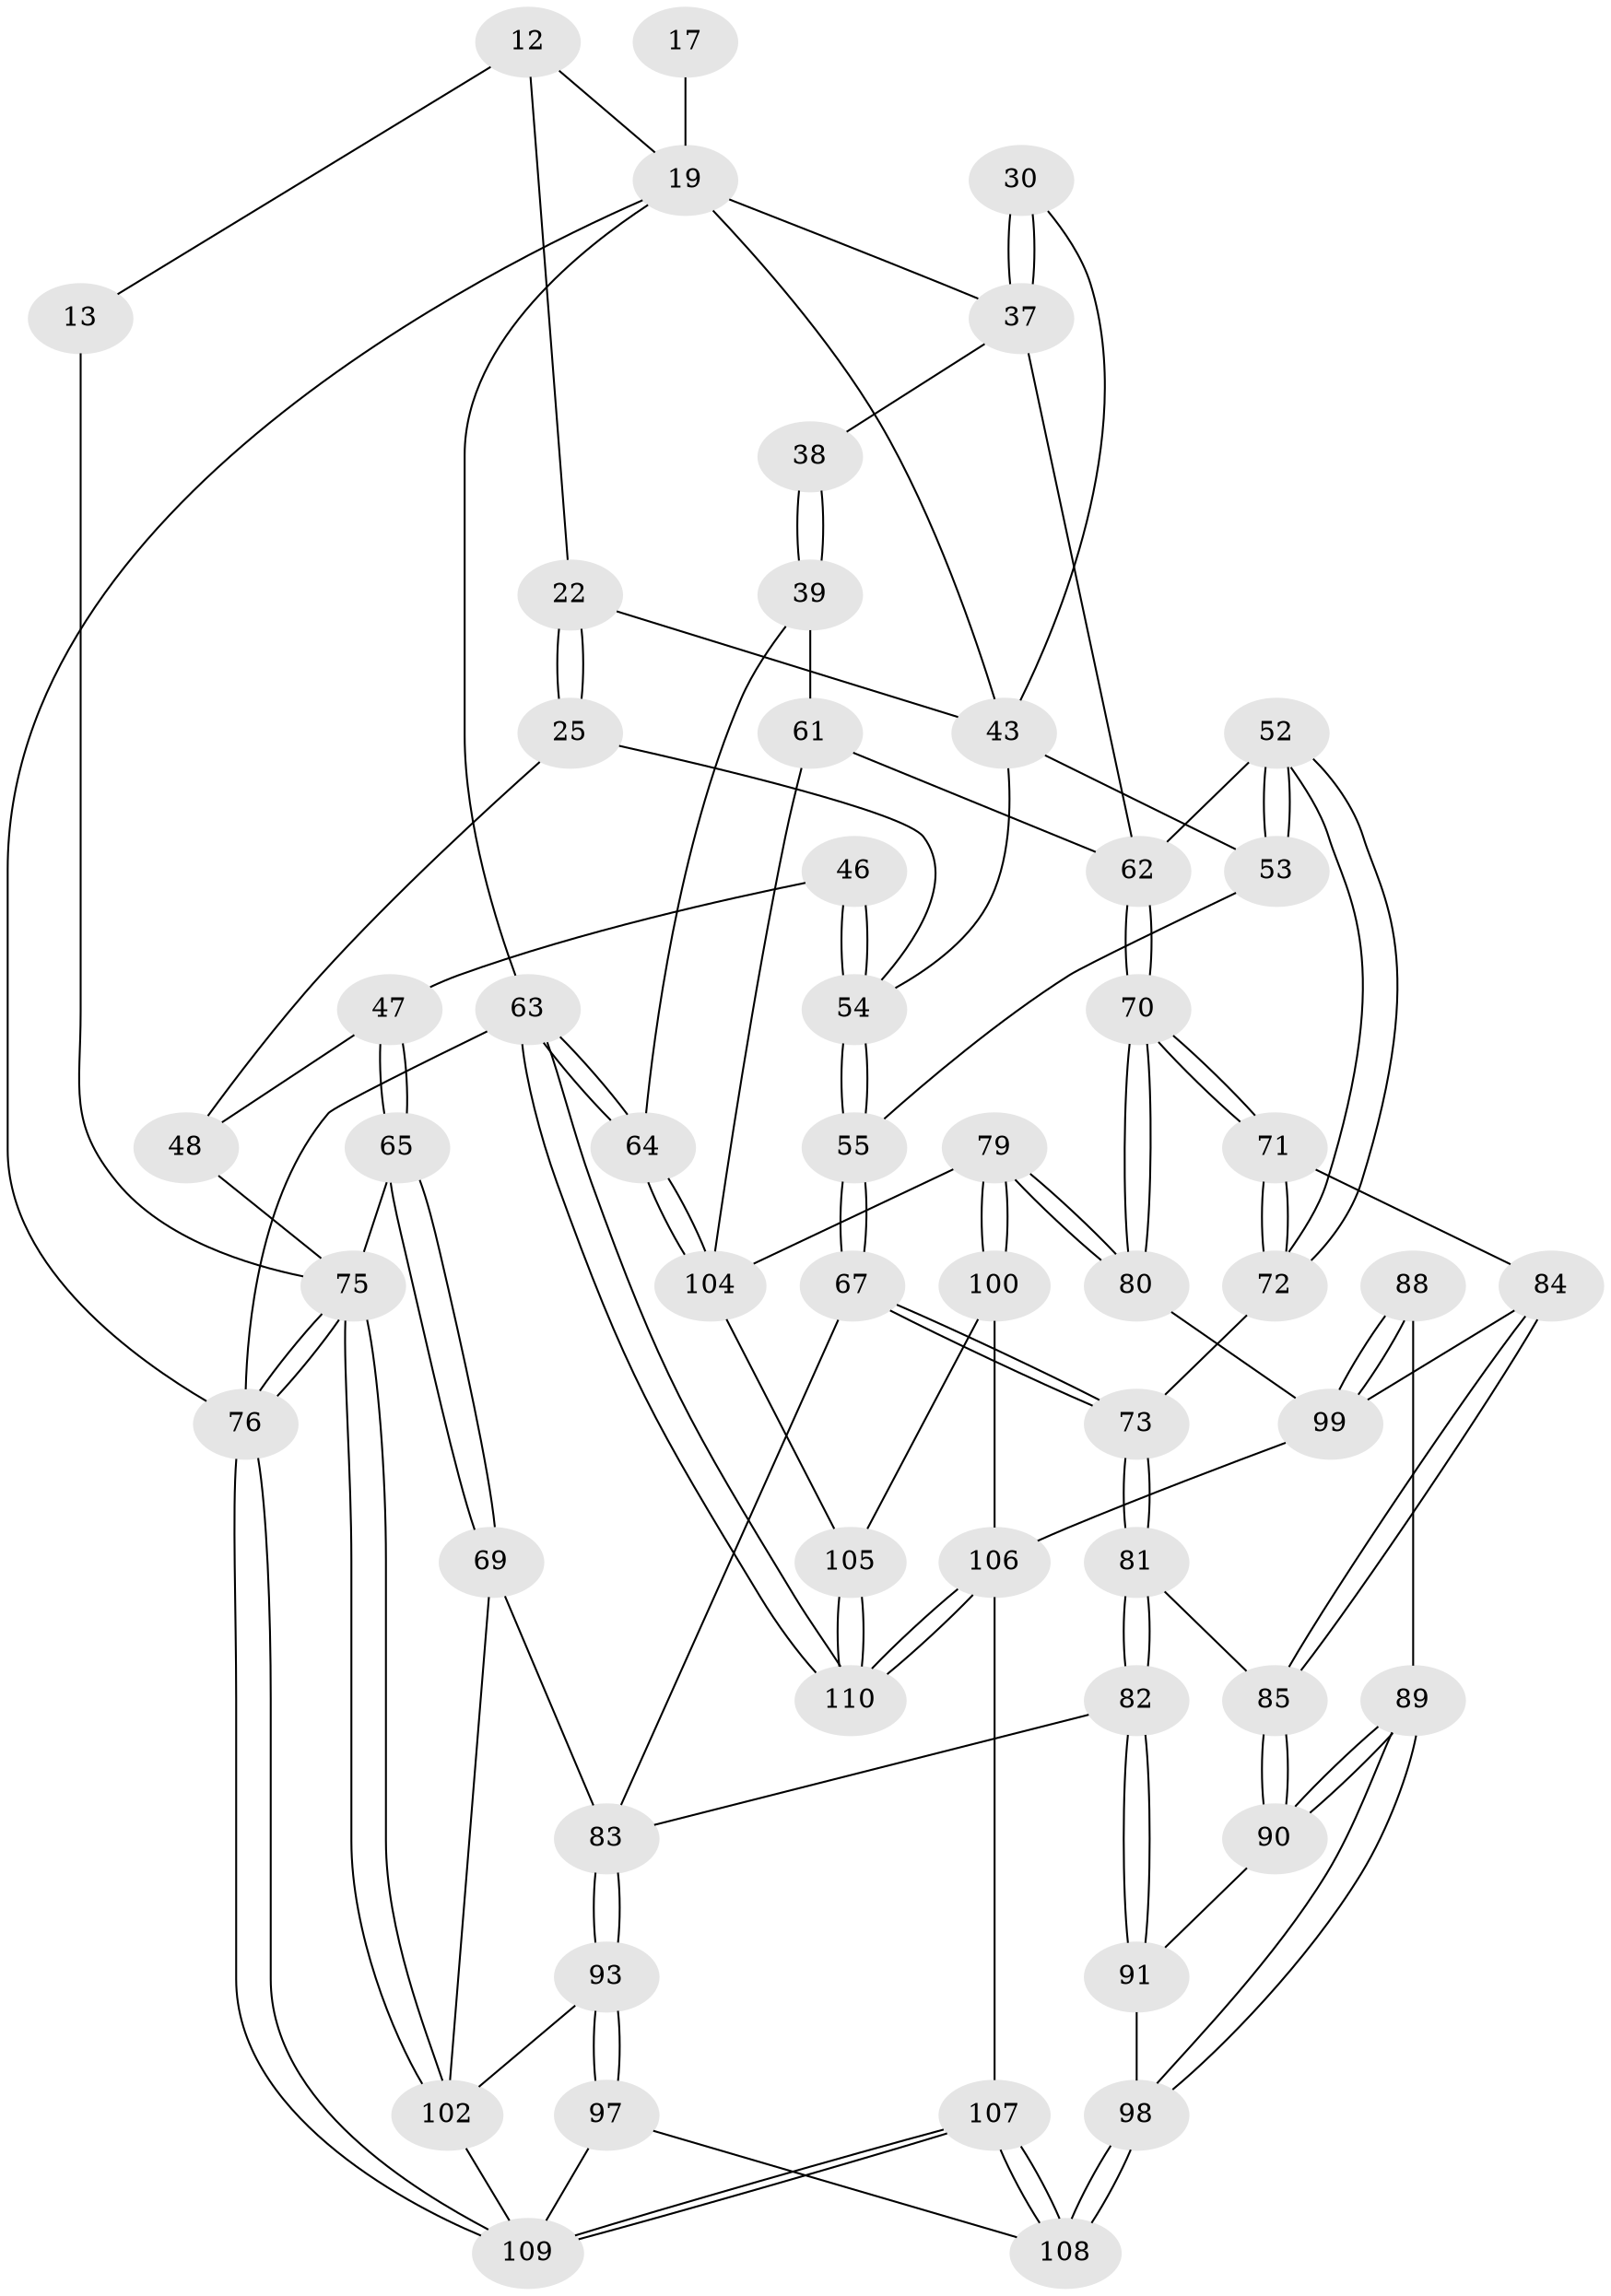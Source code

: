 // original degree distribution, {3: 0.01818181818181818, 6: 0.19090909090909092, 5: 0.5818181818181818, 4: 0.20909090909090908}
// Generated by graph-tools (version 1.1) at 2025/02/03/09/25 05:02:12]
// undirected, 55 vertices, 126 edges
graph export_dot {
graph [start="1"]
  node [color=gray90,style=filled];
  12 [pos="+0.1805429500068754+0.21181547643596368",super="+11+10"];
  13 [pos="+0.16530050300400034+0.21649308672258233",super="+4"];
  17 [pos="+0.6491204040931571+0.22012120534961108"];
  19 [pos="+0.49898373626546066+0.26649022601154687",super="+9+18+16"];
  22 [pos="+0.2959179254848057+0.29608184765866785"];
  25 [pos="+0.28861064362266053+0.33047268778585903"];
  30 [pos="+0.5928416050808782+0.4281574748879617"];
  37 [pos="+0.6202409651087781+0.4469833361669967",super="+36+29"];
  38 [pos="+0.7234948274757735+0.3592127827072415",super="+35"];
  39 [pos="+0.7077308830048127+0.41426202530937384",super="+34"];
  43 [pos="+0.44697746401077076+0.4648858733254279",super="+21+31"];
  46 [pos="+0.19868883877860008+0.5635066689213759"];
  47 [pos="+0.19824359196936261+0.5635402493109518"];
  48 [pos="+0.16579509580198162+0.5467227862593272",super="+26"];
  52 [pos="+0.5442938746945506+0.6460387391509653"];
  53 [pos="+0.4633154616079009+0.5122284916028739",super="+42"];
  54 [pos="+0.34195397544039785+0.6297825001230772",super="+44+45"];
  55 [pos="+0.34768681625807224+0.6362134838525081"];
  61 [pos="+0.8009897390771445+0.6843172706453781",super="+60"];
  62 [pos="+0.7523849228795481+0.6604228357577155",super="+57"];
  63 [pos="+1+1",super="+15"];
  64 [pos="+1+0.8279071664883169",super="+58+32"];
  65 [pos="+0.17846774299050672+0.7345128479965498"];
  67 [pos="+0.36481452422685756+0.6623286867795806"];
  69 [pos="+0.19265542627696336+0.7822574737617294"];
  70 [pos="+0.697072193853348+0.7723584638055735"];
  71 [pos="+0.5506840140745761+0.7002015115586707"];
  72 [pos="+0.5354096816865432+0.6612278742624319"];
  73 [pos="+0.46078121041231307+0.6761472042751457"];
  75 [pos="+0+1",super="+74+66+24"];
  76 [pos="+0+1",super="+2"];
  79 [pos="+0.8492919152120244+0.8364421482537532"];
  80 [pos="+0.7023285700748828+0.7989617323278234"];
  81 [pos="+0.4343046728033366+0.7867822905855931"];
  82 [pos="+0.3605454637123195+0.8308942250401092"];
  83 [pos="+0.35343888775959964+0.8274355017092909",super="+68"];
  84 [pos="+0.5504974105873983+0.7343910250953984"];
  85 [pos="+0.4738781110022148+0.8240519877479336"];
  88 [pos="+0.5265959991690111+0.8971879584315287"];
  89 [pos="+0.4960163770804675+0.8979530756877705"];
  90 [pos="+0.4742035265781132+0.8288163629527435"];
  91 [pos="+0.3699997485910839+0.8430712470497593"];
  93 [pos="+0.25391493792067144+0.8489861681138229"];
  97 [pos="+0.28217788552826634+0.9285844474532765"];
  98 [pos="+0.4876262917302399+0.9029565433680662",super="+95"];
  99 [pos="+0.6450989609779082+0.9550512554906646",super="+86+87"];
  100 [pos="+0.7558016139323821+0.9563583238297066"];
  102 [pos="+0.10431885353393273+0.895965134539598",super="+94+92"];
  104 [pos="+0.9214645245366664+0.9377187712962451",super="+78+77+59"];
  105 [pos="+0.9264378186587218+0.9913961831037713"];
  106 [pos="+0.6564325624349037+1",super="+101"];
  107 [pos="+0.40848420295147103+1"];
  108 [pos="+0.3997115945517236+1",super="+96"];
  109 [pos="+0.21604633368928078+1",super="+103"];
  110 [pos="+1+1"];
  12 -- 13 [weight=2];
  12 -- 22;
  12 -- 19;
  13 -- 75 [weight=2];
  17 -- 19 [weight=3];
  19 -- 76;
  19 -- 63;
  19 -- 37 [weight=2];
  19 -- 43;
  22 -- 25;
  22 -- 25;
  22 -- 43;
  25 -- 54;
  25 -- 48;
  30 -- 37 [weight=2];
  30 -- 37;
  30 -- 43;
  37 -- 38 [weight=2];
  37 -- 62;
  38 -- 39 [weight=2];
  38 -- 39;
  39 -- 64;
  39 -- 61 [weight=2];
  43 -- 54;
  43 -- 53 [weight=2];
  46 -- 47;
  46 -- 54 [weight=2];
  46 -- 54;
  47 -- 48;
  47 -- 65;
  47 -- 65;
  48 -- 75 [weight=2];
  52 -- 53;
  52 -- 53;
  52 -- 72;
  52 -- 72;
  52 -- 62;
  53 -- 55;
  54 -- 55;
  54 -- 55;
  55 -- 67;
  55 -- 67;
  61 -- 62 [weight=3];
  61 -- 104 [weight=2];
  62 -- 70;
  62 -- 70;
  63 -- 64 [weight=2];
  63 -- 64;
  63 -- 110;
  63 -- 110;
  63 -- 76 [weight=2];
  64 -- 104 [weight=2];
  64 -- 104;
  65 -- 69;
  65 -- 69;
  65 -- 75;
  67 -- 73;
  67 -- 73;
  67 -- 83;
  69 -- 83;
  69 -- 102;
  70 -- 71;
  70 -- 71;
  70 -- 80;
  70 -- 80;
  71 -- 72;
  71 -- 72;
  71 -- 84;
  72 -- 73;
  73 -- 81;
  73 -- 81;
  75 -- 76 [weight=2];
  75 -- 76;
  75 -- 102 [weight=2];
  75 -- 102;
  76 -- 109;
  76 -- 109;
  79 -- 80;
  79 -- 80;
  79 -- 100;
  79 -- 100;
  79 -- 104;
  80 -- 99;
  81 -- 82;
  81 -- 82;
  81 -- 85;
  82 -- 83;
  82 -- 91;
  82 -- 91;
  83 -- 93;
  83 -- 93;
  84 -- 85;
  84 -- 85;
  84 -- 99;
  85 -- 90;
  85 -- 90;
  88 -- 89;
  88 -- 99 [weight=2];
  88 -- 99;
  89 -- 90;
  89 -- 90;
  89 -- 98;
  89 -- 98;
  90 -- 91;
  91 -- 98;
  93 -- 97;
  93 -- 97;
  93 -- 102;
  97 -- 109;
  97 -- 108;
  98 -- 108 [weight=2];
  98 -- 108;
  99 -- 106;
  100 -- 105;
  100 -- 106;
  102 -- 109;
  104 -- 105;
  105 -- 110;
  105 -- 110;
  106 -- 107;
  106 -- 110;
  106 -- 110;
  107 -- 108;
  107 -- 108;
  107 -- 109;
  107 -- 109;
}
